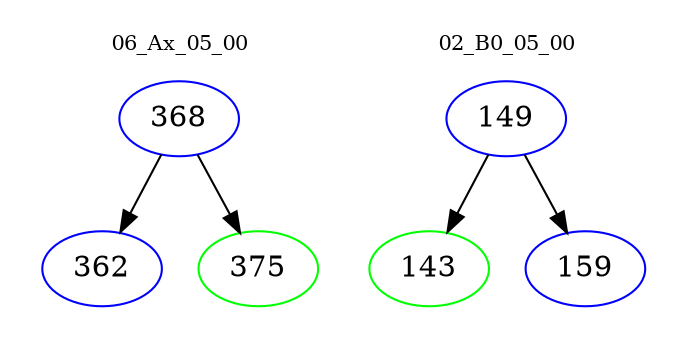 digraph{
subgraph cluster_0 {
color = white
label = "06_Ax_05_00";
fontsize=10;
T0_368 [label="368", color="blue"]
T0_368 -> T0_362 [color="black"]
T0_362 [label="362", color="blue"]
T0_368 -> T0_375 [color="black"]
T0_375 [label="375", color="green"]
}
subgraph cluster_1 {
color = white
label = "02_B0_05_00";
fontsize=10;
T1_149 [label="149", color="blue"]
T1_149 -> T1_143 [color="black"]
T1_143 [label="143", color="green"]
T1_149 -> T1_159 [color="black"]
T1_159 [label="159", color="blue"]
}
}
